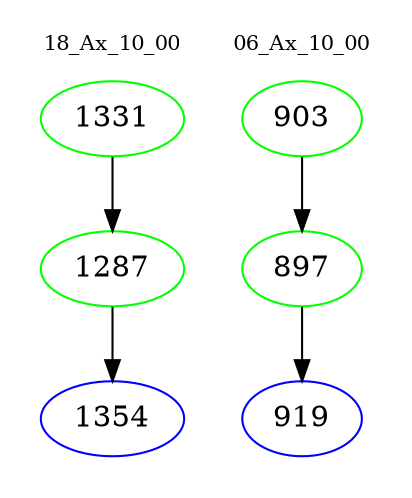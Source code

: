 digraph{
subgraph cluster_0 {
color = white
label = "18_Ax_10_00";
fontsize=10;
T0_1331 [label="1331", color="green"]
T0_1331 -> T0_1287 [color="black"]
T0_1287 [label="1287", color="green"]
T0_1287 -> T0_1354 [color="black"]
T0_1354 [label="1354", color="blue"]
}
subgraph cluster_1 {
color = white
label = "06_Ax_10_00";
fontsize=10;
T1_903 [label="903", color="green"]
T1_903 -> T1_897 [color="black"]
T1_897 [label="897", color="green"]
T1_897 -> T1_919 [color="black"]
T1_919 [label="919", color="blue"]
}
}
